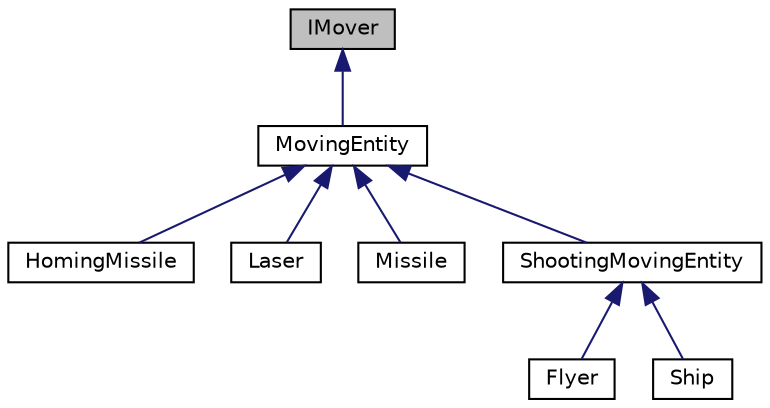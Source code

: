 digraph "IMover"
{
  edge [fontname="Helvetica",fontsize="10",labelfontname="Helvetica",labelfontsize="10"];
  node [fontname="Helvetica",fontsize="10",shape=record];
  Node1 [label="IMover",height=0.2,width=0.4,color="black", fillcolor="grey75", style="filled", fontcolor="black"];
  Node1 -> Node2 [dir="back",color="midnightblue",fontsize="10",style="solid",fontname="Helvetica"];
  Node2 [label="MovingEntity",height=0.2,width=0.4,color="black", fillcolor="white", style="filled",URL="$classMovingEntity.html",tooltip="MovingEntity class. "];
  Node2 -> Node3 [dir="back",color="midnightblue",fontsize="10",style="solid",fontname="Helvetica"];
  Node3 [label="HomingMissile",height=0.2,width=0.4,color="black", fillcolor="white", style="filled",URL="$classHomingMissile.html"];
  Node2 -> Node4 [dir="back",color="midnightblue",fontsize="10",style="solid",fontname="Helvetica"];
  Node4 [label="Laser",height=0.2,width=0.4,color="black", fillcolor="white", style="filled",URL="$classLaser.html",tooltip="Laser class. "];
  Node2 -> Node5 [dir="back",color="midnightblue",fontsize="10",style="solid",fontname="Helvetica"];
  Node5 [label="Missile",height=0.2,width=0.4,color="black", fillcolor="white", style="filled",URL="$classMissile.html",tooltip="Missile class. "];
  Node2 -> Node6 [dir="back",color="midnightblue",fontsize="10",style="solid",fontname="Helvetica"];
  Node6 [label="ShootingMovingEntity",height=0.2,width=0.4,color="black", fillcolor="white", style="filled",URL="$classShootingMovingEntity.html",tooltip="ShootingMovingEntity class. "];
  Node6 -> Node7 [dir="back",color="midnightblue",fontsize="10",style="solid",fontname="Helvetica"];
  Node7 [label="Flyer",height=0.2,width=0.4,color="black", fillcolor="white", style="filled",URL="$classFlyer.html"];
  Node6 -> Node8 [dir="back",color="midnightblue",fontsize="10",style="solid",fontname="Helvetica"];
  Node8 [label="Ship",height=0.2,width=0.4,color="black", fillcolor="white", style="filled",URL="$classShip.html"];
}
